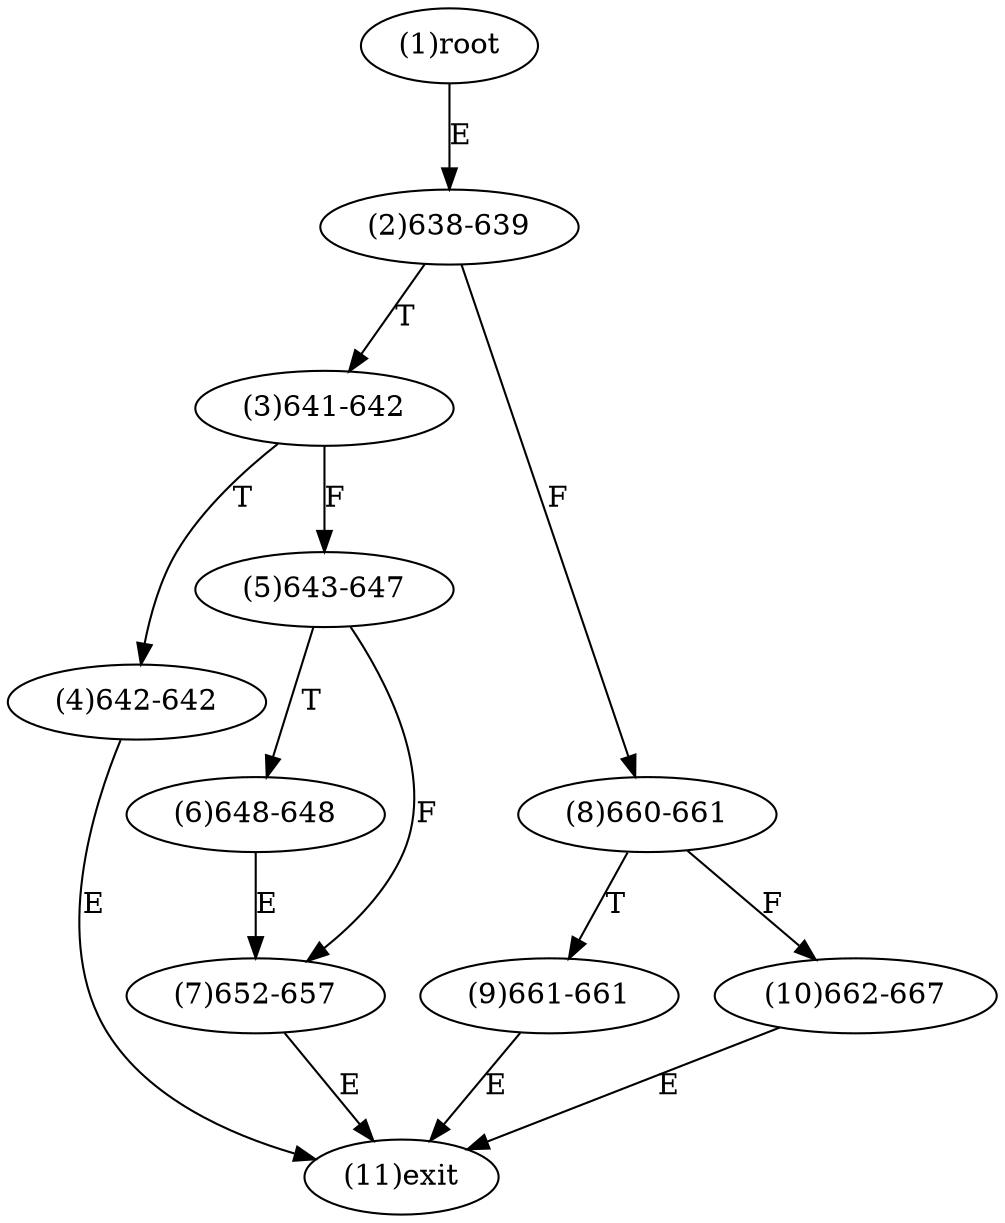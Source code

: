 digraph "" { 
1[ label="(1)root"];
2[ label="(2)638-639"];
3[ label="(3)641-642"];
4[ label="(4)642-642"];
5[ label="(5)643-647"];
6[ label="(6)648-648"];
7[ label="(7)652-657"];
8[ label="(8)660-661"];
9[ label="(9)661-661"];
10[ label="(10)662-667"];
11[ label="(11)exit"];
1->2[ label="E"];
2->8[ label="F"];
2->3[ label="T"];
3->5[ label="F"];
3->4[ label="T"];
4->11[ label="E"];
5->7[ label="F"];
5->6[ label="T"];
6->7[ label="E"];
7->11[ label="E"];
8->10[ label="F"];
8->9[ label="T"];
9->11[ label="E"];
10->11[ label="E"];
}